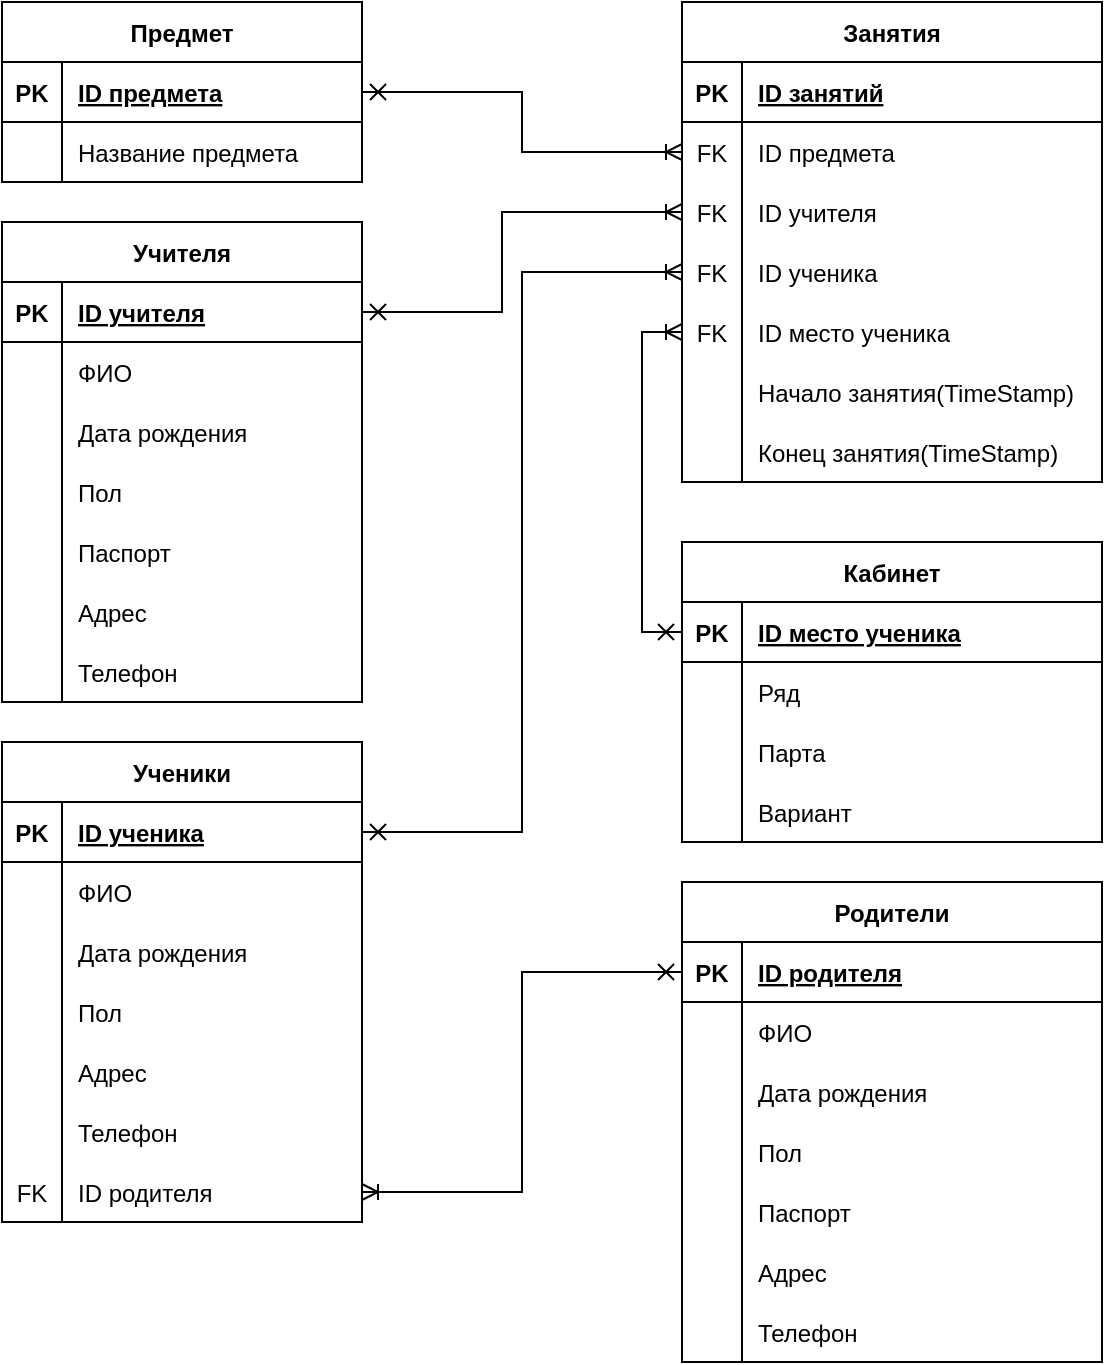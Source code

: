 <mxfile version="20.8.13"><diagram name="Страница 1" id="3z74-g4gJ66P-C_U5ph8"><mxGraphModel dx="1422" dy="780" grid="1" gridSize="10" guides="1" tooltips="1" connect="1" arrows="1" fold="1" page="1" pageScale="1" pageWidth="827" pageHeight="1169" math="0" shadow="0"><root><mxCell id="0"/><mxCell id="1" parent="0"/><mxCell id="Oc0gYR-rkPPZRDUb39mC-1" value="Ученики" style="shape=table;startSize=30;container=1;collapsible=1;childLayout=tableLayout;fixedRows=1;rowLines=0;fontStyle=1;align=center;resizeLast=1;" vertex="1" parent="1"><mxGeometry x="80" y="410" width="180" height="240" as="geometry"/></mxCell><mxCell id="Oc0gYR-rkPPZRDUb39mC-2" value="" style="shape=tableRow;horizontal=0;startSize=0;swimlaneHead=0;swimlaneBody=0;fillColor=none;collapsible=0;dropTarget=0;points=[[0,0.5],[1,0.5]];portConstraint=eastwest;top=0;left=0;right=0;bottom=1;" vertex="1" parent="Oc0gYR-rkPPZRDUb39mC-1"><mxGeometry y="30" width="180" height="30" as="geometry"/></mxCell><mxCell id="Oc0gYR-rkPPZRDUb39mC-3" value="PK" style="shape=partialRectangle;connectable=0;fillColor=none;top=0;left=0;bottom=0;right=0;fontStyle=1;overflow=hidden;" vertex="1" parent="Oc0gYR-rkPPZRDUb39mC-2"><mxGeometry width="30" height="30" as="geometry"><mxRectangle width="30" height="30" as="alternateBounds"/></mxGeometry></mxCell><mxCell id="Oc0gYR-rkPPZRDUb39mC-4" value="ID ученика" style="shape=partialRectangle;connectable=0;fillColor=none;top=0;left=0;bottom=0;right=0;align=left;spacingLeft=6;fontStyle=5;overflow=hidden;" vertex="1" parent="Oc0gYR-rkPPZRDUb39mC-2"><mxGeometry x="30" width="150" height="30" as="geometry"><mxRectangle width="150" height="30" as="alternateBounds"/></mxGeometry></mxCell><mxCell id="Oc0gYR-rkPPZRDUb39mC-5" value="" style="shape=tableRow;horizontal=0;startSize=0;swimlaneHead=0;swimlaneBody=0;fillColor=none;collapsible=0;dropTarget=0;points=[[0,0.5],[1,0.5]];portConstraint=eastwest;top=0;left=0;right=0;bottom=0;" vertex="1" parent="Oc0gYR-rkPPZRDUb39mC-1"><mxGeometry y="60" width="180" height="30" as="geometry"/></mxCell><mxCell id="Oc0gYR-rkPPZRDUb39mC-6" value="" style="shape=partialRectangle;connectable=0;fillColor=none;top=0;left=0;bottom=0;right=0;editable=1;overflow=hidden;" vertex="1" parent="Oc0gYR-rkPPZRDUb39mC-5"><mxGeometry width="30" height="30" as="geometry"><mxRectangle width="30" height="30" as="alternateBounds"/></mxGeometry></mxCell><mxCell id="Oc0gYR-rkPPZRDUb39mC-7" value="ФИО" style="shape=partialRectangle;connectable=0;fillColor=none;top=0;left=0;bottom=0;right=0;align=left;spacingLeft=6;overflow=hidden;" vertex="1" parent="Oc0gYR-rkPPZRDUb39mC-5"><mxGeometry x="30" width="150" height="30" as="geometry"><mxRectangle width="150" height="30" as="alternateBounds"/></mxGeometry></mxCell><mxCell id="Oc0gYR-rkPPZRDUb39mC-8" value="" style="shape=tableRow;horizontal=0;startSize=0;swimlaneHead=0;swimlaneBody=0;fillColor=none;collapsible=0;dropTarget=0;points=[[0,0.5],[1,0.5]];portConstraint=eastwest;top=0;left=0;right=0;bottom=0;" vertex="1" parent="Oc0gYR-rkPPZRDUb39mC-1"><mxGeometry y="90" width="180" height="30" as="geometry"/></mxCell><mxCell id="Oc0gYR-rkPPZRDUb39mC-9" value="" style="shape=partialRectangle;connectable=0;fillColor=none;top=0;left=0;bottom=0;right=0;editable=1;overflow=hidden;" vertex="1" parent="Oc0gYR-rkPPZRDUb39mC-8"><mxGeometry width="30" height="30" as="geometry"><mxRectangle width="30" height="30" as="alternateBounds"/></mxGeometry></mxCell><mxCell id="Oc0gYR-rkPPZRDUb39mC-10" value="Дата рождения" style="shape=partialRectangle;connectable=0;fillColor=none;top=0;left=0;bottom=0;right=0;align=left;spacingLeft=6;overflow=hidden;" vertex="1" parent="Oc0gYR-rkPPZRDUb39mC-8"><mxGeometry x="30" width="150" height="30" as="geometry"><mxRectangle width="150" height="30" as="alternateBounds"/></mxGeometry></mxCell><mxCell id="Oc0gYR-rkPPZRDUb39mC-11" value="" style="shape=tableRow;horizontal=0;startSize=0;swimlaneHead=0;swimlaneBody=0;fillColor=none;collapsible=0;dropTarget=0;points=[[0,0.5],[1,0.5]];portConstraint=eastwest;top=0;left=0;right=0;bottom=0;" vertex="1" parent="Oc0gYR-rkPPZRDUb39mC-1"><mxGeometry y="120" width="180" height="30" as="geometry"/></mxCell><mxCell id="Oc0gYR-rkPPZRDUb39mC-12" value="" style="shape=partialRectangle;connectable=0;fillColor=none;top=0;left=0;bottom=0;right=0;editable=1;overflow=hidden;" vertex="1" parent="Oc0gYR-rkPPZRDUb39mC-11"><mxGeometry width="30" height="30" as="geometry"><mxRectangle width="30" height="30" as="alternateBounds"/></mxGeometry></mxCell><mxCell id="Oc0gYR-rkPPZRDUb39mC-13" value="Пол" style="shape=partialRectangle;connectable=0;fillColor=none;top=0;left=0;bottom=0;right=0;align=left;spacingLeft=6;overflow=hidden;" vertex="1" parent="Oc0gYR-rkPPZRDUb39mC-11"><mxGeometry x="30" width="150" height="30" as="geometry"><mxRectangle width="150" height="30" as="alternateBounds"/></mxGeometry></mxCell><mxCell id="Oc0gYR-rkPPZRDUb39mC-54" value="" style="shape=tableRow;horizontal=0;startSize=0;swimlaneHead=0;swimlaneBody=0;fillColor=none;collapsible=0;dropTarget=0;points=[[0,0.5],[1,0.5]];portConstraint=eastwest;top=0;left=0;right=0;bottom=0;" vertex="1" parent="Oc0gYR-rkPPZRDUb39mC-1"><mxGeometry y="150" width="180" height="30" as="geometry"/></mxCell><mxCell id="Oc0gYR-rkPPZRDUb39mC-55" value="" style="shape=partialRectangle;connectable=0;fillColor=none;top=0;left=0;bottom=0;right=0;editable=1;overflow=hidden;" vertex="1" parent="Oc0gYR-rkPPZRDUb39mC-54"><mxGeometry width="30" height="30" as="geometry"><mxRectangle width="30" height="30" as="alternateBounds"/></mxGeometry></mxCell><mxCell id="Oc0gYR-rkPPZRDUb39mC-56" value="Адрес" style="shape=partialRectangle;connectable=0;fillColor=none;top=0;left=0;bottom=0;right=0;align=left;spacingLeft=6;overflow=hidden;" vertex="1" parent="Oc0gYR-rkPPZRDUb39mC-54"><mxGeometry x="30" width="150" height="30" as="geometry"><mxRectangle width="150" height="30" as="alternateBounds"/></mxGeometry></mxCell><mxCell id="Oc0gYR-rkPPZRDUb39mC-66" value="" style="shape=tableRow;horizontal=0;startSize=0;swimlaneHead=0;swimlaneBody=0;fillColor=none;collapsible=0;dropTarget=0;points=[[0,0.5],[1,0.5]];portConstraint=eastwest;top=0;left=0;right=0;bottom=0;" vertex="1" parent="Oc0gYR-rkPPZRDUb39mC-1"><mxGeometry y="180" width="180" height="30" as="geometry"/></mxCell><mxCell id="Oc0gYR-rkPPZRDUb39mC-67" value="" style="shape=partialRectangle;connectable=0;fillColor=none;top=0;left=0;bottom=0;right=0;editable=1;overflow=hidden;" vertex="1" parent="Oc0gYR-rkPPZRDUb39mC-66"><mxGeometry width="30" height="30" as="geometry"><mxRectangle width="30" height="30" as="alternateBounds"/></mxGeometry></mxCell><mxCell id="Oc0gYR-rkPPZRDUb39mC-68" value="Телефон" style="shape=partialRectangle;connectable=0;fillColor=none;top=0;left=0;bottom=0;right=0;align=left;spacingLeft=6;overflow=hidden;" vertex="1" parent="Oc0gYR-rkPPZRDUb39mC-66"><mxGeometry x="30" width="150" height="30" as="geometry"><mxRectangle width="150" height="30" as="alternateBounds"/></mxGeometry></mxCell><mxCell id="Oc0gYR-rkPPZRDUb39mC-153" value="" style="shape=tableRow;horizontal=0;startSize=0;swimlaneHead=0;swimlaneBody=0;fillColor=none;collapsible=0;dropTarget=0;points=[[0,0.5],[1,0.5]];portConstraint=eastwest;top=0;left=0;right=0;bottom=0;" vertex="1" parent="Oc0gYR-rkPPZRDUb39mC-1"><mxGeometry y="210" width="180" height="30" as="geometry"/></mxCell><mxCell id="Oc0gYR-rkPPZRDUb39mC-154" value="FK" style="shape=partialRectangle;connectable=0;fillColor=none;top=0;left=0;bottom=0;right=0;editable=1;overflow=hidden;" vertex="1" parent="Oc0gYR-rkPPZRDUb39mC-153"><mxGeometry width="30" height="30" as="geometry"><mxRectangle width="30" height="30" as="alternateBounds"/></mxGeometry></mxCell><mxCell id="Oc0gYR-rkPPZRDUb39mC-155" value="ID родителя" style="shape=partialRectangle;connectable=0;fillColor=none;top=0;left=0;bottom=0;right=0;align=left;spacingLeft=6;overflow=hidden;" vertex="1" parent="Oc0gYR-rkPPZRDUb39mC-153"><mxGeometry x="30" width="150" height="30" as="geometry"><mxRectangle width="150" height="30" as="alternateBounds"/></mxGeometry></mxCell><mxCell id="Oc0gYR-rkPPZRDUb39mC-14" value="Учителя" style="shape=table;startSize=30;container=1;collapsible=1;childLayout=tableLayout;fixedRows=1;rowLines=0;fontStyle=1;align=center;resizeLast=1;" vertex="1" parent="1"><mxGeometry x="80" y="150" width="180" height="240" as="geometry"/></mxCell><mxCell id="Oc0gYR-rkPPZRDUb39mC-15" value="" style="shape=tableRow;horizontal=0;startSize=0;swimlaneHead=0;swimlaneBody=0;fillColor=none;collapsible=0;dropTarget=0;points=[[0,0.5],[1,0.5]];portConstraint=eastwest;top=0;left=0;right=0;bottom=1;" vertex="1" parent="Oc0gYR-rkPPZRDUb39mC-14"><mxGeometry y="30" width="180" height="30" as="geometry"/></mxCell><mxCell id="Oc0gYR-rkPPZRDUb39mC-16" value="PK" style="shape=partialRectangle;connectable=0;fillColor=none;top=0;left=0;bottom=0;right=0;fontStyle=1;overflow=hidden;" vertex="1" parent="Oc0gYR-rkPPZRDUb39mC-15"><mxGeometry width="30" height="30" as="geometry"><mxRectangle width="30" height="30" as="alternateBounds"/></mxGeometry></mxCell><mxCell id="Oc0gYR-rkPPZRDUb39mC-17" value="ID учителя" style="shape=partialRectangle;connectable=0;fillColor=none;top=0;left=0;bottom=0;right=0;align=left;spacingLeft=6;fontStyle=5;overflow=hidden;" vertex="1" parent="Oc0gYR-rkPPZRDUb39mC-15"><mxGeometry x="30" width="150" height="30" as="geometry"><mxRectangle width="150" height="30" as="alternateBounds"/></mxGeometry></mxCell><mxCell id="Oc0gYR-rkPPZRDUb39mC-18" value="" style="shape=tableRow;horizontal=0;startSize=0;swimlaneHead=0;swimlaneBody=0;fillColor=none;collapsible=0;dropTarget=0;points=[[0,0.5],[1,0.5]];portConstraint=eastwest;top=0;left=0;right=0;bottom=0;" vertex="1" parent="Oc0gYR-rkPPZRDUb39mC-14"><mxGeometry y="60" width="180" height="30" as="geometry"/></mxCell><mxCell id="Oc0gYR-rkPPZRDUb39mC-19" value="" style="shape=partialRectangle;connectable=0;fillColor=none;top=0;left=0;bottom=0;right=0;editable=1;overflow=hidden;" vertex="1" parent="Oc0gYR-rkPPZRDUb39mC-18"><mxGeometry width="30" height="30" as="geometry"><mxRectangle width="30" height="30" as="alternateBounds"/></mxGeometry></mxCell><mxCell id="Oc0gYR-rkPPZRDUb39mC-20" value="ФИО" style="shape=partialRectangle;connectable=0;fillColor=none;top=0;left=0;bottom=0;right=0;align=left;spacingLeft=6;overflow=hidden;" vertex="1" parent="Oc0gYR-rkPPZRDUb39mC-18"><mxGeometry x="30" width="150" height="30" as="geometry"><mxRectangle width="150" height="30" as="alternateBounds"/></mxGeometry></mxCell><mxCell id="Oc0gYR-rkPPZRDUb39mC-21" value="" style="shape=tableRow;horizontal=0;startSize=0;swimlaneHead=0;swimlaneBody=0;fillColor=none;collapsible=0;dropTarget=0;points=[[0,0.5],[1,0.5]];portConstraint=eastwest;top=0;left=0;right=0;bottom=0;" vertex="1" parent="Oc0gYR-rkPPZRDUb39mC-14"><mxGeometry y="90" width="180" height="30" as="geometry"/></mxCell><mxCell id="Oc0gYR-rkPPZRDUb39mC-22" value="" style="shape=partialRectangle;connectable=0;fillColor=none;top=0;left=0;bottom=0;right=0;editable=1;overflow=hidden;" vertex="1" parent="Oc0gYR-rkPPZRDUb39mC-21"><mxGeometry width="30" height="30" as="geometry"><mxRectangle width="30" height="30" as="alternateBounds"/></mxGeometry></mxCell><mxCell id="Oc0gYR-rkPPZRDUb39mC-23" value="Дата рождения" style="shape=partialRectangle;connectable=0;fillColor=none;top=0;left=0;bottom=0;right=0;align=left;spacingLeft=6;overflow=hidden;" vertex="1" parent="Oc0gYR-rkPPZRDUb39mC-21"><mxGeometry x="30" width="150" height="30" as="geometry"><mxRectangle width="150" height="30" as="alternateBounds"/></mxGeometry></mxCell><mxCell id="Oc0gYR-rkPPZRDUb39mC-24" value="" style="shape=tableRow;horizontal=0;startSize=0;swimlaneHead=0;swimlaneBody=0;fillColor=none;collapsible=0;dropTarget=0;points=[[0,0.5],[1,0.5]];portConstraint=eastwest;top=0;left=0;right=0;bottom=0;" vertex="1" parent="Oc0gYR-rkPPZRDUb39mC-14"><mxGeometry y="120" width="180" height="30" as="geometry"/></mxCell><mxCell id="Oc0gYR-rkPPZRDUb39mC-25" value="" style="shape=partialRectangle;connectable=0;fillColor=none;top=0;left=0;bottom=0;right=0;editable=1;overflow=hidden;" vertex="1" parent="Oc0gYR-rkPPZRDUb39mC-24"><mxGeometry width="30" height="30" as="geometry"><mxRectangle width="30" height="30" as="alternateBounds"/></mxGeometry></mxCell><mxCell id="Oc0gYR-rkPPZRDUb39mC-26" value="Пол" style="shape=partialRectangle;connectable=0;fillColor=none;top=0;left=0;bottom=0;right=0;align=left;spacingLeft=6;overflow=hidden;" vertex="1" parent="Oc0gYR-rkPPZRDUb39mC-24"><mxGeometry x="30" width="150" height="30" as="geometry"><mxRectangle width="150" height="30" as="alternateBounds"/></mxGeometry></mxCell><mxCell id="Oc0gYR-rkPPZRDUb39mC-57" value="" style="shape=tableRow;horizontal=0;startSize=0;swimlaneHead=0;swimlaneBody=0;fillColor=none;collapsible=0;dropTarget=0;points=[[0,0.5],[1,0.5]];portConstraint=eastwest;top=0;left=0;right=0;bottom=0;" vertex="1" parent="Oc0gYR-rkPPZRDUb39mC-14"><mxGeometry y="150" width="180" height="30" as="geometry"/></mxCell><mxCell id="Oc0gYR-rkPPZRDUb39mC-58" value="" style="shape=partialRectangle;connectable=0;fillColor=none;top=0;left=0;bottom=0;right=0;editable=1;overflow=hidden;" vertex="1" parent="Oc0gYR-rkPPZRDUb39mC-57"><mxGeometry width="30" height="30" as="geometry"><mxRectangle width="30" height="30" as="alternateBounds"/></mxGeometry></mxCell><mxCell id="Oc0gYR-rkPPZRDUb39mC-59" value="Паспорт" style="shape=partialRectangle;connectable=0;fillColor=none;top=0;left=0;bottom=0;right=0;align=left;spacingLeft=6;overflow=hidden;" vertex="1" parent="Oc0gYR-rkPPZRDUb39mC-57"><mxGeometry x="30" width="150" height="30" as="geometry"><mxRectangle width="150" height="30" as="alternateBounds"/></mxGeometry></mxCell><mxCell id="Oc0gYR-rkPPZRDUb39mC-60" value="" style="shape=tableRow;horizontal=0;startSize=0;swimlaneHead=0;swimlaneBody=0;fillColor=none;collapsible=0;dropTarget=0;points=[[0,0.5],[1,0.5]];portConstraint=eastwest;top=0;left=0;right=0;bottom=0;" vertex="1" parent="Oc0gYR-rkPPZRDUb39mC-14"><mxGeometry y="180" width="180" height="30" as="geometry"/></mxCell><mxCell id="Oc0gYR-rkPPZRDUb39mC-61" value="" style="shape=partialRectangle;connectable=0;fillColor=none;top=0;left=0;bottom=0;right=0;editable=1;overflow=hidden;" vertex="1" parent="Oc0gYR-rkPPZRDUb39mC-60"><mxGeometry width="30" height="30" as="geometry"><mxRectangle width="30" height="30" as="alternateBounds"/></mxGeometry></mxCell><mxCell id="Oc0gYR-rkPPZRDUb39mC-62" value="Адрес" style="shape=partialRectangle;connectable=0;fillColor=none;top=0;left=0;bottom=0;right=0;align=left;spacingLeft=6;overflow=hidden;" vertex="1" parent="Oc0gYR-rkPPZRDUb39mC-60"><mxGeometry x="30" width="150" height="30" as="geometry"><mxRectangle width="150" height="30" as="alternateBounds"/></mxGeometry></mxCell><mxCell id="Oc0gYR-rkPPZRDUb39mC-63" value="" style="shape=tableRow;horizontal=0;startSize=0;swimlaneHead=0;swimlaneBody=0;fillColor=none;collapsible=0;dropTarget=0;points=[[0,0.5],[1,0.5]];portConstraint=eastwest;top=0;left=0;right=0;bottom=0;" vertex="1" parent="Oc0gYR-rkPPZRDUb39mC-14"><mxGeometry y="210" width="180" height="30" as="geometry"/></mxCell><mxCell id="Oc0gYR-rkPPZRDUb39mC-64" value="" style="shape=partialRectangle;connectable=0;fillColor=none;top=0;left=0;bottom=0;right=0;editable=1;overflow=hidden;" vertex="1" parent="Oc0gYR-rkPPZRDUb39mC-63"><mxGeometry width="30" height="30" as="geometry"><mxRectangle width="30" height="30" as="alternateBounds"/></mxGeometry></mxCell><mxCell id="Oc0gYR-rkPPZRDUb39mC-65" value="Телефон" style="shape=partialRectangle;connectable=0;fillColor=none;top=0;left=0;bottom=0;right=0;align=left;spacingLeft=6;overflow=hidden;" vertex="1" parent="Oc0gYR-rkPPZRDUb39mC-63"><mxGeometry x="30" width="150" height="30" as="geometry"><mxRectangle width="150" height="30" as="alternateBounds"/></mxGeometry></mxCell><mxCell id="Oc0gYR-rkPPZRDUb39mC-27" value="Кабинет" style="shape=table;startSize=30;container=1;collapsible=1;childLayout=tableLayout;fixedRows=1;rowLines=0;fontStyle=1;align=center;resizeLast=1;" vertex="1" parent="1"><mxGeometry x="420" y="310" width="210" height="150" as="geometry"/></mxCell><mxCell id="Oc0gYR-rkPPZRDUb39mC-28" value="" style="shape=tableRow;horizontal=0;startSize=0;swimlaneHead=0;swimlaneBody=0;fillColor=none;collapsible=0;dropTarget=0;points=[[0,0.5],[1,0.5]];portConstraint=eastwest;top=0;left=0;right=0;bottom=1;" vertex="1" parent="Oc0gYR-rkPPZRDUb39mC-27"><mxGeometry y="30" width="210" height="30" as="geometry"/></mxCell><mxCell id="Oc0gYR-rkPPZRDUb39mC-29" value="PK" style="shape=partialRectangle;connectable=0;fillColor=none;top=0;left=0;bottom=0;right=0;fontStyle=1;overflow=hidden;" vertex="1" parent="Oc0gYR-rkPPZRDUb39mC-28"><mxGeometry width="30" height="30" as="geometry"><mxRectangle width="30" height="30" as="alternateBounds"/></mxGeometry></mxCell><mxCell id="Oc0gYR-rkPPZRDUb39mC-30" value="ID место ученика" style="shape=partialRectangle;connectable=0;fillColor=none;top=0;left=0;bottom=0;right=0;align=left;spacingLeft=6;fontStyle=5;overflow=hidden;" vertex="1" parent="Oc0gYR-rkPPZRDUb39mC-28"><mxGeometry x="30" width="180" height="30" as="geometry"><mxRectangle width="180" height="30" as="alternateBounds"/></mxGeometry></mxCell><mxCell id="Oc0gYR-rkPPZRDUb39mC-31" value="" style="shape=tableRow;horizontal=0;startSize=0;swimlaneHead=0;swimlaneBody=0;fillColor=none;collapsible=0;dropTarget=0;points=[[0,0.5],[1,0.5]];portConstraint=eastwest;top=0;left=0;right=0;bottom=0;" vertex="1" parent="Oc0gYR-rkPPZRDUb39mC-27"><mxGeometry y="60" width="210" height="30" as="geometry"/></mxCell><mxCell id="Oc0gYR-rkPPZRDUb39mC-32" value="" style="shape=partialRectangle;connectable=0;fillColor=none;top=0;left=0;bottom=0;right=0;editable=1;overflow=hidden;" vertex="1" parent="Oc0gYR-rkPPZRDUb39mC-31"><mxGeometry width="30" height="30" as="geometry"><mxRectangle width="30" height="30" as="alternateBounds"/></mxGeometry></mxCell><mxCell id="Oc0gYR-rkPPZRDUb39mC-33" value="Ряд" style="shape=partialRectangle;connectable=0;fillColor=none;top=0;left=0;bottom=0;right=0;align=left;spacingLeft=6;overflow=hidden;" vertex="1" parent="Oc0gYR-rkPPZRDUb39mC-31"><mxGeometry x="30" width="180" height="30" as="geometry"><mxRectangle width="180" height="30" as="alternateBounds"/></mxGeometry></mxCell><mxCell id="Oc0gYR-rkPPZRDUb39mC-34" value="" style="shape=tableRow;horizontal=0;startSize=0;swimlaneHead=0;swimlaneBody=0;fillColor=none;collapsible=0;dropTarget=0;points=[[0,0.5],[1,0.5]];portConstraint=eastwest;top=0;left=0;right=0;bottom=0;" vertex="1" parent="Oc0gYR-rkPPZRDUb39mC-27"><mxGeometry y="90" width="210" height="30" as="geometry"/></mxCell><mxCell id="Oc0gYR-rkPPZRDUb39mC-35" value="" style="shape=partialRectangle;connectable=0;fillColor=none;top=0;left=0;bottom=0;right=0;editable=1;overflow=hidden;" vertex="1" parent="Oc0gYR-rkPPZRDUb39mC-34"><mxGeometry width="30" height="30" as="geometry"><mxRectangle width="30" height="30" as="alternateBounds"/></mxGeometry></mxCell><mxCell id="Oc0gYR-rkPPZRDUb39mC-36" value="Парта" style="shape=partialRectangle;connectable=0;fillColor=none;top=0;left=0;bottom=0;right=0;align=left;spacingLeft=6;overflow=hidden;" vertex="1" parent="Oc0gYR-rkPPZRDUb39mC-34"><mxGeometry x="30" width="180" height="30" as="geometry"><mxRectangle width="180" height="30" as="alternateBounds"/></mxGeometry></mxCell><mxCell id="Oc0gYR-rkPPZRDUb39mC-37" value="" style="shape=tableRow;horizontal=0;startSize=0;swimlaneHead=0;swimlaneBody=0;fillColor=none;collapsible=0;dropTarget=0;points=[[0,0.5],[1,0.5]];portConstraint=eastwest;top=0;left=0;right=0;bottom=0;" vertex="1" parent="Oc0gYR-rkPPZRDUb39mC-27"><mxGeometry y="120" width="210" height="30" as="geometry"/></mxCell><mxCell id="Oc0gYR-rkPPZRDUb39mC-38" value="" style="shape=partialRectangle;connectable=0;fillColor=none;top=0;left=0;bottom=0;right=0;editable=1;overflow=hidden;" vertex="1" parent="Oc0gYR-rkPPZRDUb39mC-37"><mxGeometry width="30" height="30" as="geometry"><mxRectangle width="30" height="30" as="alternateBounds"/></mxGeometry></mxCell><mxCell id="Oc0gYR-rkPPZRDUb39mC-39" value="Вариант" style="shape=partialRectangle;connectable=0;fillColor=none;top=0;left=0;bottom=0;right=0;align=left;spacingLeft=6;overflow=hidden;" vertex="1" parent="Oc0gYR-rkPPZRDUb39mC-37"><mxGeometry x="30" width="180" height="30" as="geometry"><mxRectangle width="180" height="30" as="alternateBounds"/></mxGeometry></mxCell><mxCell id="Oc0gYR-rkPPZRDUb39mC-40" value="Занятия" style="shape=table;startSize=30;container=1;collapsible=1;childLayout=tableLayout;fixedRows=1;rowLines=0;fontStyle=1;align=center;resizeLast=1;" vertex="1" parent="1"><mxGeometry x="420" y="40" width="210" height="240" as="geometry"/></mxCell><mxCell id="Oc0gYR-rkPPZRDUb39mC-41" value="" style="shape=tableRow;horizontal=0;startSize=0;swimlaneHead=0;swimlaneBody=0;fillColor=none;collapsible=0;dropTarget=0;points=[[0,0.5],[1,0.5]];portConstraint=eastwest;top=0;left=0;right=0;bottom=1;" vertex="1" parent="Oc0gYR-rkPPZRDUb39mC-40"><mxGeometry y="30" width="210" height="30" as="geometry"/></mxCell><mxCell id="Oc0gYR-rkPPZRDUb39mC-42" value="PK" style="shape=partialRectangle;connectable=0;fillColor=none;top=0;left=0;bottom=0;right=0;fontStyle=1;overflow=hidden;" vertex="1" parent="Oc0gYR-rkPPZRDUb39mC-41"><mxGeometry width="30" height="30" as="geometry"><mxRectangle width="30" height="30" as="alternateBounds"/></mxGeometry></mxCell><mxCell id="Oc0gYR-rkPPZRDUb39mC-43" value="ID занятий" style="shape=partialRectangle;connectable=0;fillColor=none;top=0;left=0;bottom=0;right=0;align=left;spacingLeft=6;fontStyle=5;overflow=hidden;" vertex="1" parent="Oc0gYR-rkPPZRDUb39mC-41"><mxGeometry x="30" width="180" height="30" as="geometry"><mxRectangle width="180" height="30" as="alternateBounds"/></mxGeometry></mxCell><mxCell id="Oc0gYR-rkPPZRDUb39mC-44" value="" style="shape=tableRow;horizontal=0;startSize=0;swimlaneHead=0;swimlaneBody=0;fillColor=none;collapsible=0;dropTarget=0;points=[[0,0.5],[1,0.5]];portConstraint=eastwest;top=0;left=0;right=0;bottom=0;" vertex="1" parent="Oc0gYR-rkPPZRDUb39mC-40"><mxGeometry y="60" width="210" height="30" as="geometry"/></mxCell><mxCell id="Oc0gYR-rkPPZRDUb39mC-45" value="FK" style="shape=partialRectangle;connectable=0;fillColor=none;top=0;left=0;bottom=0;right=0;editable=1;overflow=hidden;" vertex="1" parent="Oc0gYR-rkPPZRDUb39mC-44"><mxGeometry width="30" height="30" as="geometry"><mxRectangle width="30" height="30" as="alternateBounds"/></mxGeometry></mxCell><mxCell id="Oc0gYR-rkPPZRDUb39mC-46" value="ID предмета" style="shape=partialRectangle;connectable=0;fillColor=none;top=0;left=0;bottom=0;right=0;align=left;spacingLeft=6;overflow=hidden;" vertex="1" parent="Oc0gYR-rkPPZRDUb39mC-44"><mxGeometry x="30" width="180" height="30" as="geometry"><mxRectangle width="180" height="30" as="alternateBounds"/></mxGeometry></mxCell><mxCell id="Oc0gYR-rkPPZRDUb39mC-47" value="" style="shape=tableRow;horizontal=0;startSize=0;swimlaneHead=0;swimlaneBody=0;fillColor=none;collapsible=0;dropTarget=0;points=[[0,0.5],[1,0.5]];portConstraint=eastwest;top=0;left=0;right=0;bottom=0;" vertex="1" parent="Oc0gYR-rkPPZRDUb39mC-40"><mxGeometry y="90" width="210" height="30" as="geometry"/></mxCell><mxCell id="Oc0gYR-rkPPZRDUb39mC-48" value="FK" style="shape=partialRectangle;connectable=0;fillColor=none;top=0;left=0;bottom=0;right=0;editable=1;overflow=hidden;" vertex="1" parent="Oc0gYR-rkPPZRDUb39mC-47"><mxGeometry width="30" height="30" as="geometry"><mxRectangle width="30" height="30" as="alternateBounds"/></mxGeometry></mxCell><mxCell id="Oc0gYR-rkPPZRDUb39mC-49" value="ID учителя" style="shape=partialRectangle;connectable=0;fillColor=none;top=0;left=0;bottom=0;right=0;align=left;spacingLeft=6;overflow=hidden;" vertex="1" parent="Oc0gYR-rkPPZRDUb39mC-47"><mxGeometry x="30" width="180" height="30" as="geometry"><mxRectangle width="180" height="30" as="alternateBounds"/></mxGeometry></mxCell><mxCell id="Oc0gYR-rkPPZRDUb39mC-50" value="" style="shape=tableRow;horizontal=0;startSize=0;swimlaneHead=0;swimlaneBody=0;fillColor=none;collapsible=0;dropTarget=0;points=[[0,0.5],[1,0.5]];portConstraint=eastwest;top=0;left=0;right=0;bottom=0;" vertex="1" parent="Oc0gYR-rkPPZRDUb39mC-40"><mxGeometry y="120" width="210" height="30" as="geometry"/></mxCell><mxCell id="Oc0gYR-rkPPZRDUb39mC-51" value="FK" style="shape=partialRectangle;connectable=0;fillColor=none;top=0;left=0;bottom=0;right=0;editable=1;overflow=hidden;" vertex="1" parent="Oc0gYR-rkPPZRDUb39mC-50"><mxGeometry width="30" height="30" as="geometry"><mxRectangle width="30" height="30" as="alternateBounds"/></mxGeometry></mxCell><mxCell id="Oc0gYR-rkPPZRDUb39mC-52" value="ID ученика" style="shape=partialRectangle;connectable=0;fillColor=none;top=0;left=0;bottom=0;right=0;align=left;spacingLeft=6;overflow=hidden;" vertex="1" parent="Oc0gYR-rkPPZRDUb39mC-50"><mxGeometry x="30" width="180" height="30" as="geometry"><mxRectangle width="180" height="30" as="alternateBounds"/></mxGeometry></mxCell><mxCell id="Oc0gYR-rkPPZRDUb39mC-82" value="" style="shape=tableRow;horizontal=0;startSize=0;swimlaneHead=0;swimlaneBody=0;fillColor=none;collapsible=0;dropTarget=0;points=[[0,0.5],[1,0.5]];portConstraint=eastwest;top=0;left=0;right=0;bottom=0;" vertex="1" parent="Oc0gYR-rkPPZRDUb39mC-40"><mxGeometry y="150" width="210" height="30" as="geometry"/></mxCell><mxCell id="Oc0gYR-rkPPZRDUb39mC-83" value="FK" style="shape=partialRectangle;connectable=0;fillColor=none;top=0;left=0;bottom=0;right=0;editable=1;overflow=hidden;" vertex="1" parent="Oc0gYR-rkPPZRDUb39mC-82"><mxGeometry width="30" height="30" as="geometry"><mxRectangle width="30" height="30" as="alternateBounds"/></mxGeometry></mxCell><mxCell id="Oc0gYR-rkPPZRDUb39mC-84" value="ID место ученика" style="shape=partialRectangle;connectable=0;fillColor=none;top=0;left=0;bottom=0;right=0;align=left;spacingLeft=6;overflow=hidden;" vertex="1" parent="Oc0gYR-rkPPZRDUb39mC-82"><mxGeometry x="30" width="180" height="30" as="geometry"><mxRectangle width="180" height="30" as="alternateBounds"/></mxGeometry></mxCell><mxCell id="Oc0gYR-rkPPZRDUb39mC-85" value="" style="shape=tableRow;horizontal=0;startSize=0;swimlaneHead=0;swimlaneBody=0;fillColor=none;collapsible=0;dropTarget=0;points=[[0,0.5],[1,0.5]];portConstraint=eastwest;top=0;left=0;right=0;bottom=0;" vertex="1" parent="Oc0gYR-rkPPZRDUb39mC-40"><mxGeometry y="180" width="210" height="30" as="geometry"/></mxCell><mxCell id="Oc0gYR-rkPPZRDUb39mC-86" value="" style="shape=partialRectangle;connectable=0;fillColor=none;top=0;left=0;bottom=0;right=0;editable=1;overflow=hidden;" vertex="1" parent="Oc0gYR-rkPPZRDUb39mC-85"><mxGeometry width="30" height="30" as="geometry"><mxRectangle width="30" height="30" as="alternateBounds"/></mxGeometry></mxCell><mxCell id="Oc0gYR-rkPPZRDUb39mC-87" value="Начало занятия(TimeStamp)" style="shape=partialRectangle;connectable=0;fillColor=none;top=0;left=0;bottom=0;right=0;align=left;spacingLeft=6;overflow=hidden;" vertex="1" parent="Oc0gYR-rkPPZRDUb39mC-85"><mxGeometry x="30" width="180" height="30" as="geometry"><mxRectangle width="180" height="30" as="alternateBounds"/></mxGeometry></mxCell><mxCell id="Oc0gYR-rkPPZRDUb39mC-88" value="" style="shape=tableRow;horizontal=0;startSize=0;swimlaneHead=0;swimlaneBody=0;fillColor=none;collapsible=0;dropTarget=0;points=[[0,0.5],[1,0.5]];portConstraint=eastwest;top=0;left=0;right=0;bottom=0;" vertex="1" parent="Oc0gYR-rkPPZRDUb39mC-40"><mxGeometry y="210" width="210" height="30" as="geometry"/></mxCell><mxCell id="Oc0gYR-rkPPZRDUb39mC-89" value="" style="shape=partialRectangle;connectable=0;fillColor=none;top=0;left=0;bottom=0;right=0;editable=1;overflow=hidden;" vertex="1" parent="Oc0gYR-rkPPZRDUb39mC-88"><mxGeometry width="30" height="30" as="geometry"><mxRectangle width="30" height="30" as="alternateBounds"/></mxGeometry></mxCell><mxCell id="Oc0gYR-rkPPZRDUb39mC-90" value="Конец занятия(TimeStamp)" style="shape=partialRectangle;connectable=0;fillColor=none;top=0;left=0;bottom=0;right=0;align=left;spacingLeft=6;overflow=hidden;" vertex="1" parent="Oc0gYR-rkPPZRDUb39mC-88"><mxGeometry x="30" width="180" height="30" as="geometry"><mxRectangle width="180" height="30" as="alternateBounds"/></mxGeometry></mxCell><mxCell id="Oc0gYR-rkPPZRDUb39mC-69" value="Предмет" style="shape=table;startSize=30;container=1;collapsible=1;childLayout=tableLayout;fixedRows=1;rowLines=0;fontStyle=1;align=center;resizeLast=1;" vertex="1" parent="1"><mxGeometry x="80" y="40" width="180" height="90" as="geometry"/></mxCell><mxCell id="Oc0gYR-rkPPZRDUb39mC-70" value="" style="shape=tableRow;horizontal=0;startSize=0;swimlaneHead=0;swimlaneBody=0;fillColor=none;collapsible=0;dropTarget=0;points=[[0,0.5],[1,0.5]];portConstraint=eastwest;top=0;left=0;right=0;bottom=1;" vertex="1" parent="Oc0gYR-rkPPZRDUb39mC-69"><mxGeometry y="30" width="180" height="30" as="geometry"/></mxCell><mxCell id="Oc0gYR-rkPPZRDUb39mC-71" value="PK" style="shape=partialRectangle;connectable=0;fillColor=none;top=0;left=0;bottom=0;right=0;fontStyle=1;overflow=hidden;" vertex="1" parent="Oc0gYR-rkPPZRDUb39mC-70"><mxGeometry width="30" height="30" as="geometry"><mxRectangle width="30" height="30" as="alternateBounds"/></mxGeometry></mxCell><mxCell id="Oc0gYR-rkPPZRDUb39mC-72" value="ID предмета" style="shape=partialRectangle;connectable=0;fillColor=none;top=0;left=0;bottom=0;right=0;align=left;spacingLeft=6;fontStyle=5;overflow=hidden;" vertex="1" parent="Oc0gYR-rkPPZRDUb39mC-70"><mxGeometry x="30" width="150" height="30" as="geometry"><mxRectangle width="150" height="30" as="alternateBounds"/></mxGeometry></mxCell><mxCell id="Oc0gYR-rkPPZRDUb39mC-73" value="" style="shape=tableRow;horizontal=0;startSize=0;swimlaneHead=0;swimlaneBody=0;fillColor=none;collapsible=0;dropTarget=0;points=[[0,0.5],[1,0.5]];portConstraint=eastwest;top=0;left=0;right=0;bottom=0;" vertex="1" parent="Oc0gYR-rkPPZRDUb39mC-69"><mxGeometry y="60" width="180" height="30" as="geometry"/></mxCell><mxCell id="Oc0gYR-rkPPZRDUb39mC-74" value="" style="shape=partialRectangle;connectable=0;fillColor=none;top=0;left=0;bottom=0;right=0;editable=1;overflow=hidden;" vertex="1" parent="Oc0gYR-rkPPZRDUb39mC-73"><mxGeometry width="30" height="30" as="geometry"><mxRectangle width="30" height="30" as="alternateBounds"/></mxGeometry></mxCell><mxCell id="Oc0gYR-rkPPZRDUb39mC-75" value="Название предмета" style="shape=partialRectangle;connectable=0;fillColor=none;top=0;left=0;bottom=0;right=0;align=left;spacingLeft=6;overflow=hidden;" vertex="1" parent="Oc0gYR-rkPPZRDUb39mC-73"><mxGeometry x="30" width="150" height="30" as="geometry"><mxRectangle width="150" height="30" as="alternateBounds"/></mxGeometry></mxCell><mxCell id="Oc0gYR-rkPPZRDUb39mC-127" style="edgeStyle=orthogonalEdgeStyle;rounded=0;orthogonalLoop=1;jettySize=auto;html=1;exitX=1;exitY=0.5;exitDx=0;exitDy=0;entryX=0;entryY=0.5;entryDx=0;entryDy=0;startArrow=cross;startFill=0;endArrow=ERoneToMany;endFill=0;" edge="1" parent="1" source="Oc0gYR-rkPPZRDUb39mC-70" target="Oc0gYR-rkPPZRDUb39mC-44"><mxGeometry relative="1" as="geometry"/></mxCell><mxCell id="Oc0gYR-rkPPZRDUb39mC-128" style="edgeStyle=orthogonalEdgeStyle;rounded=0;orthogonalLoop=1;jettySize=auto;html=1;exitX=1;exitY=0.5;exitDx=0;exitDy=0;entryX=0;entryY=0.5;entryDx=0;entryDy=0;startArrow=cross;startFill=0;endArrow=ERoneToMany;endFill=0;" edge="1" parent="1" source="Oc0gYR-rkPPZRDUb39mC-15" target="Oc0gYR-rkPPZRDUb39mC-47"><mxGeometry relative="1" as="geometry"><Array as="points"><mxPoint x="330" y="195"/><mxPoint x="330" y="145"/></Array></mxGeometry></mxCell><mxCell id="Oc0gYR-rkPPZRDUb39mC-129" style="edgeStyle=orthogonalEdgeStyle;rounded=0;orthogonalLoop=1;jettySize=auto;html=1;exitX=1;exitY=0.5;exitDx=0;exitDy=0;entryX=0;entryY=0.5;entryDx=0;entryDy=0;startArrow=cross;startFill=0;endArrow=ERoneToMany;endFill=0;" edge="1" parent="1" source="Oc0gYR-rkPPZRDUb39mC-2" target="Oc0gYR-rkPPZRDUb39mC-50"><mxGeometry relative="1" as="geometry"/></mxCell><mxCell id="Oc0gYR-rkPPZRDUb39mC-130" style="edgeStyle=orthogonalEdgeStyle;rounded=0;orthogonalLoop=1;jettySize=auto;html=1;exitX=0;exitY=0.5;exitDx=0;exitDy=0;entryX=0;entryY=0.5;entryDx=0;entryDy=0;startArrow=cross;startFill=0;endArrow=ERoneToMany;endFill=0;" edge="1" parent="1" source="Oc0gYR-rkPPZRDUb39mC-28" target="Oc0gYR-rkPPZRDUb39mC-82"><mxGeometry relative="1" as="geometry"/></mxCell><mxCell id="Oc0gYR-rkPPZRDUb39mC-131" value="Родители" style="shape=table;startSize=30;container=1;collapsible=1;childLayout=tableLayout;fixedRows=1;rowLines=0;fontStyle=1;align=center;resizeLast=1;" vertex="1" parent="1"><mxGeometry x="420" y="480" width="210" height="240" as="geometry"/></mxCell><mxCell id="Oc0gYR-rkPPZRDUb39mC-132" value="" style="shape=tableRow;horizontal=0;startSize=0;swimlaneHead=0;swimlaneBody=0;fillColor=none;collapsible=0;dropTarget=0;points=[[0,0.5],[1,0.5]];portConstraint=eastwest;top=0;left=0;right=0;bottom=1;" vertex="1" parent="Oc0gYR-rkPPZRDUb39mC-131"><mxGeometry y="30" width="210" height="30" as="geometry"/></mxCell><mxCell id="Oc0gYR-rkPPZRDUb39mC-133" value="PK" style="shape=partialRectangle;connectable=0;fillColor=none;top=0;left=0;bottom=0;right=0;fontStyle=1;overflow=hidden;" vertex="1" parent="Oc0gYR-rkPPZRDUb39mC-132"><mxGeometry width="30" height="30" as="geometry"><mxRectangle width="30" height="30" as="alternateBounds"/></mxGeometry></mxCell><mxCell id="Oc0gYR-rkPPZRDUb39mC-134" value="ID родителя" style="shape=partialRectangle;connectable=0;fillColor=none;top=0;left=0;bottom=0;right=0;align=left;spacingLeft=6;fontStyle=5;overflow=hidden;" vertex="1" parent="Oc0gYR-rkPPZRDUb39mC-132"><mxGeometry x="30" width="180" height="30" as="geometry"><mxRectangle width="180" height="30" as="alternateBounds"/></mxGeometry></mxCell><mxCell id="Oc0gYR-rkPPZRDUb39mC-135" value="" style="shape=tableRow;horizontal=0;startSize=0;swimlaneHead=0;swimlaneBody=0;fillColor=none;collapsible=0;dropTarget=0;points=[[0,0.5],[1,0.5]];portConstraint=eastwest;top=0;left=0;right=0;bottom=0;" vertex="1" parent="Oc0gYR-rkPPZRDUb39mC-131"><mxGeometry y="60" width="210" height="30" as="geometry"/></mxCell><mxCell id="Oc0gYR-rkPPZRDUb39mC-136" value="" style="shape=partialRectangle;connectable=0;fillColor=none;top=0;left=0;bottom=0;right=0;editable=1;overflow=hidden;" vertex="1" parent="Oc0gYR-rkPPZRDUb39mC-135"><mxGeometry width="30" height="30" as="geometry"><mxRectangle width="30" height="30" as="alternateBounds"/></mxGeometry></mxCell><mxCell id="Oc0gYR-rkPPZRDUb39mC-137" value="ФИО" style="shape=partialRectangle;connectable=0;fillColor=none;top=0;left=0;bottom=0;right=0;align=left;spacingLeft=6;overflow=hidden;" vertex="1" parent="Oc0gYR-rkPPZRDUb39mC-135"><mxGeometry x="30" width="180" height="30" as="geometry"><mxRectangle width="180" height="30" as="alternateBounds"/></mxGeometry></mxCell><mxCell id="Oc0gYR-rkPPZRDUb39mC-138" value="" style="shape=tableRow;horizontal=0;startSize=0;swimlaneHead=0;swimlaneBody=0;fillColor=none;collapsible=0;dropTarget=0;points=[[0,0.5],[1,0.5]];portConstraint=eastwest;top=0;left=0;right=0;bottom=0;" vertex="1" parent="Oc0gYR-rkPPZRDUb39mC-131"><mxGeometry y="90" width="210" height="30" as="geometry"/></mxCell><mxCell id="Oc0gYR-rkPPZRDUb39mC-139" value="" style="shape=partialRectangle;connectable=0;fillColor=none;top=0;left=0;bottom=0;right=0;editable=1;overflow=hidden;" vertex="1" parent="Oc0gYR-rkPPZRDUb39mC-138"><mxGeometry width="30" height="30" as="geometry"><mxRectangle width="30" height="30" as="alternateBounds"/></mxGeometry></mxCell><mxCell id="Oc0gYR-rkPPZRDUb39mC-140" value="Дата рождения" style="shape=partialRectangle;connectable=0;fillColor=none;top=0;left=0;bottom=0;right=0;align=left;spacingLeft=6;overflow=hidden;" vertex="1" parent="Oc0gYR-rkPPZRDUb39mC-138"><mxGeometry x="30" width="180" height="30" as="geometry"><mxRectangle width="180" height="30" as="alternateBounds"/></mxGeometry></mxCell><mxCell id="Oc0gYR-rkPPZRDUb39mC-141" value="" style="shape=tableRow;horizontal=0;startSize=0;swimlaneHead=0;swimlaneBody=0;fillColor=none;collapsible=0;dropTarget=0;points=[[0,0.5],[1,0.5]];portConstraint=eastwest;top=0;left=0;right=0;bottom=0;" vertex="1" parent="Oc0gYR-rkPPZRDUb39mC-131"><mxGeometry y="120" width="210" height="30" as="geometry"/></mxCell><mxCell id="Oc0gYR-rkPPZRDUb39mC-142" value="" style="shape=partialRectangle;connectable=0;fillColor=none;top=0;left=0;bottom=0;right=0;editable=1;overflow=hidden;" vertex="1" parent="Oc0gYR-rkPPZRDUb39mC-141"><mxGeometry width="30" height="30" as="geometry"><mxRectangle width="30" height="30" as="alternateBounds"/></mxGeometry></mxCell><mxCell id="Oc0gYR-rkPPZRDUb39mC-143" value="Пол" style="shape=partialRectangle;connectable=0;fillColor=none;top=0;left=0;bottom=0;right=0;align=left;spacingLeft=6;overflow=hidden;" vertex="1" parent="Oc0gYR-rkPPZRDUb39mC-141"><mxGeometry x="30" width="180" height="30" as="geometry"><mxRectangle width="180" height="30" as="alternateBounds"/></mxGeometry></mxCell><mxCell id="Oc0gYR-rkPPZRDUb39mC-144" value="" style="shape=tableRow;horizontal=0;startSize=0;swimlaneHead=0;swimlaneBody=0;fillColor=none;collapsible=0;dropTarget=0;points=[[0,0.5],[1,0.5]];portConstraint=eastwest;top=0;left=0;right=0;bottom=0;" vertex="1" parent="Oc0gYR-rkPPZRDUb39mC-131"><mxGeometry y="150" width="210" height="30" as="geometry"/></mxCell><mxCell id="Oc0gYR-rkPPZRDUb39mC-145" value="" style="shape=partialRectangle;connectable=0;fillColor=none;top=0;left=0;bottom=0;right=0;editable=1;overflow=hidden;" vertex="1" parent="Oc0gYR-rkPPZRDUb39mC-144"><mxGeometry width="30" height="30" as="geometry"><mxRectangle width="30" height="30" as="alternateBounds"/></mxGeometry></mxCell><mxCell id="Oc0gYR-rkPPZRDUb39mC-146" value="Паспорт" style="shape=partialRectangle;connectable=0;fillColor=none;top=0;left=0;bottom=0;right=0;align=left;spacingLeft=6;overflow=hidden;" vertex="1" parent="Oc0gYR-rkPPZRDUb39mC-144"><mxGeometry x="30" width="180" height="30" as="geometry"><mxRectangle width="180" height="30" as="alternateBounds"/></mxGeometry></mxCell><mxCell id="Oc0gYR-rkPPZRDUb39mC-147" value="" style="shape=tableRow;horizontal=0;startSize=0;swimlaneHead=0;swimlaneBody=0;fillColor=none;collapsible=0;dropTarget=0;points=[[0,0.5],[1,0.5]];portConstraint=eastwest;top=0;left=0;right=0;bottom=0;" vertex="1" parent="Oc0gYR-rkPPZRDUb39mC-131"><mxGeometry y="180" width="210" height="30" as="geometry"/></mxCell><mxCell id="Oc0gYR-rkPPZRDUb39mC-148" value="" style="shape=partialRectangle;connectable=0;fillColor=none;top=0;left=0;bottom=0;right=0;editable=1;overflow=hidden;" vertex="1" parent="Oc0gYR-rkPPZRDUb39mC-147"><mxGeometry width="30" height="30" as="geometry"><mxRectangle width="30" height="30" as="alternateBounds"/></mxGeometry></mxCell><mxCell id="Oc0gYR-rkPPZRDUb39mC-149" value="Адрес" style="shape=partialRectangle;connectable=0;fillColor=none;top=0;left=0;bottom=0;right=0;align=left;spacingLeft=6;overflow=hidden;" vertex="1" parent="Oc0gYR-rkPPZRDUb39mC-147"><mxGeometry x="30" width="180" height="30" as="geometry"><mxRectangle width="180" height="30" as="alternateBounds"/></mxGeometry></mxCell><mxCell id="Oc0gYR-rkPPZRDUb39mC-150" value="" style="shape=tableRow;horizontal=0;startSize=0;swimlaneHead=0;swimlaneBody=0;fillColor=none;collapsible=0;dropTarget=0;points=[[0,0.5],[1,0.5]];portConstraint=eastwest;top=0;left=0;right=0;bottom=0;" vertex="1" parent="Oc0gYR-rkPPZRDUb39mC-131"><mxGeometry y="210" width="210" height="30" as="geometry"/></mxCell><mxCell id="Oc0gYR-rkPPZRDUb39mC-151" value="" style="shape=partialRectangle;connectable=0;fillColor=none;top=0;left=0;bottom=0;right=0;editable=1;overflow=hidden;" vertex="1" parent="Oc0gYR-rkPPZRDUb39mC-150"><mxGeometry width="30" height="30" as="geometry"><mxRectangle width="30" height="30" as="alternateBounds"/></mxGeometry></mxCell><mxCell id="Oc0gYR-rkPPZRDUb39mC-152" value="Телефон" style="shape=partialRectangle;connectable=0;fillColor=none;top=0;left=0;bottom=0;right=0;align=left;spacingLeft=6;overflow=hidden;" vertex="1" parent="Oc0gYR-rkPPZRDUb39mC-150"><mxGeometry x="30" width="180" height="30" as="geometry"><mxRectangle width="180" height="30" as="alternateBounds"/></mxGeometry></mxCell><mxCell id="Oc0gYR-rkPPZRDUb39mC-156" style="edgeStyle=orthogonalEdgeStyle;rounded=0;orthogonalLoop=1;jettySize=auto;html=1;exitX=0;exitY=0.5;exitDx=0;exitDy=0;entryX=1;entryY=0.5;entryDx=0;entryDy=0;startArrow=cross;startFill=0;endArrow=ERoneToMany;endFill=0;" edge="1" parent="1" source="Oc0gYR-rkPPZRDUb39mC-132" target="Oc0gYR-rkPPZRDUb39mC-153"><mxGeometry relative="1" as="geometry"/></mxCell></root></mxGraphModel></diagram></mxfile>